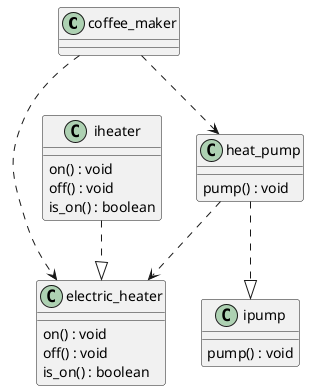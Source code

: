 @startuml uml_dumper.png
"coffee_maker" ..> "electric_heater"
"coffee_maker" ..> "heat_pump"

"iheater" ..|> "electric_heater"
"iheater" : on() : void
"iheater" : off() : void
"iheater" : is_on() : boolean

"electric_heater" : on() : void
"electric_heater" : off() : void
"electric_heater" : is_on() : boolean

"ipump" : pump() : void

"heat_pump" ..> "electric_heater"
"heat_pump" : pump() : void

"heat_pump" ..|> "ipump"

@enduml

